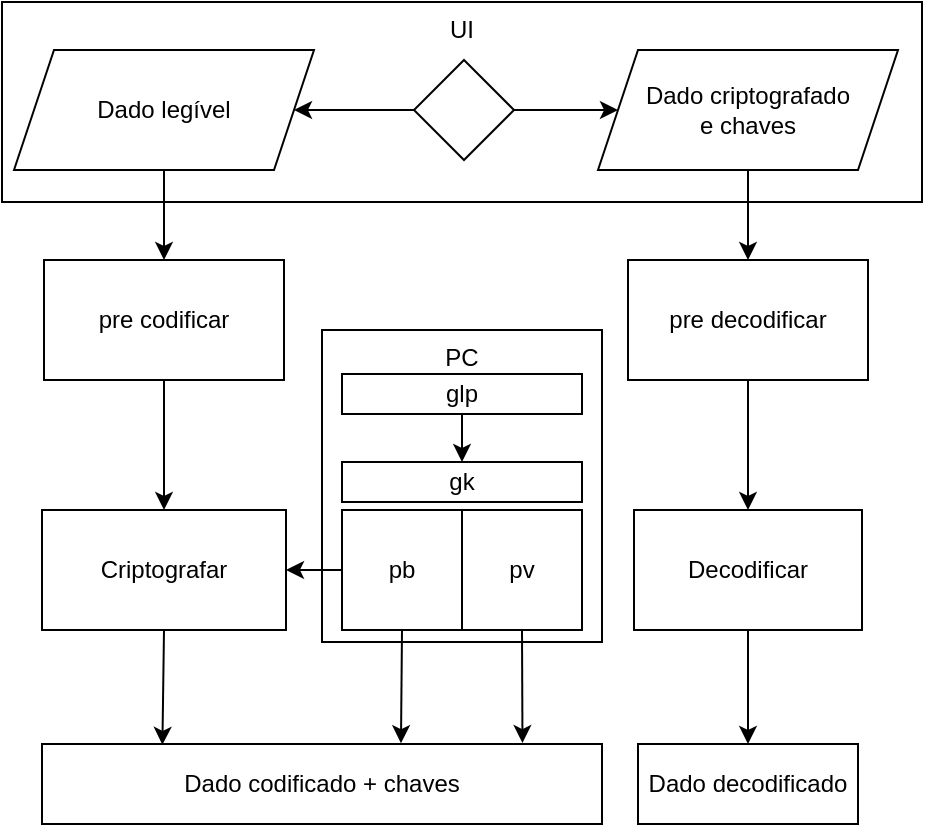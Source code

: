 <mxfile version="13.6.2" type="device"><diagram id="ZgJYvAKePHgJENaf2G8T" name="Page-1"><mxGraphModel dx="868" dy="544" grid="1" gridSize="10" guides="1" tooltips="1" connect="1" arrows="1" fold="1" page="1" pageScale="1" pageWidth="827" pageHeight="1169" math="0" shadow="0"><root><mxCell id="0"/><mxCell id="1" parent="0"/><mxCell id="DAGMYoA9CPiiLYI77CPR-4" value="PC" style="rounded=0;whiteSpace=wrap;html=1;verticalAlign=top;" vertex="1" parent="1"><mxGeometry x="420" y="280" width="140" height="156" as="geometry"/></mxCell><mxCell id="DAGMYoA9CPiiLYI77CPR-1" value="gk" style="rounded=0;whiteSpace=wrap;html=1;" vertex="1" parent="1"><mxGeometry x="430" y="346" width="120" height="20" as="geometry"/></mxCell><mxCell id="DAGMYoA9CPiiLYI77CPR-38" value="" style="edgeStyle=orthogonalEdgeStyle;rounded=0;orthogonalLoop=1;jettySize=auto;html=1;" edge="1" parent="1" source="DAGMYoA9CPiiLYI77CPR-2" target="DAGMYoA9CPiiLYI77CPR-10"><mxGeometry relative="1" as="geometry"/></mxCell><mxCell id="DAGMYoA9CPiiLYI77CPR-2" value="pb" style="rounded=0;whiteSpace=wrap;html=1;" vertex="1" parent="1"><mxGeometry x="430" y="370" width="60" height="60" as="geometry"/></mxCell><mxCell id="DAGMYoA9CPiiLYI77CPR-3" value="pv" style="rounded=0;whiteSpace=wrap;html=1;" vertex="1" parent="1"><mxGeometry x="490" y="370" width="60" height="60" as="geometry"/></mxCell><mxCell id="DAGMYoA9CPiiLYI77CPR-6" value="UI" style="rounded=0;whiteSpace=wrap;html=1;verticalAlign=top;" vertex="1" parent="1"><mxGeometry x="260" y="116" width="460" height="100" as="geometry"/></mxCell><mxCell id="DAGMYoA9CPiiLYI77CPR-31" value="" style="edgeStyle=orthogonalEdgeStyle;rounded=0;orthogonalLoop=1;jettySize=auto;html=1;" edge="1" parent="1" source="DAGMYoA9CPiiLYI77CPR-8" target="DAGMYoA9CPiiLYI77CPR-10"><mxGeometry relative="1" as="geometry"/></mxCell><mxCell id="DAGMYoA9CPiiLYI77CPR-8" value="pre codificar" style="rounded=0;whiteSpace=wrap;html=1;" vertex="1" parent="1"><mxGeometry x="281" y="245" width="120" height="60" as="geometry"/></mxCell><mxCell id="DAGMYoA9CPiiLYI77CPR-10" value="Criptografar" style="rounded=0;whiteSpace=wrap;html=1;" vertex="1" parent="1"><mxGeometry x="280" y="370" width="122" height="60" as="geometry"/></mxCell><mxCell id="DAGMYoA9CPiiLYI77CPR-18" value="" style="edgeStyle=orthogonalEdgeStyle;rounded=0;orthogonalLoop=1;jettySize=auto;html=1;" edge="1" parent="1" source="DAGMYoA9CPiiLYI77CPR-13" target="DAGMYoA9CPiiLYI77CPR-17"><mxGeometry relative="1" as="geometry"/></mxCell><mxCell id="DAGMYoA9CPiiLYI77CPR-19" value="" style="edgeStyle=orthogonalEdgeStyle;rounded=0;orthogonalLoop=1;jettySize=auto;html=1;" edge="1" parent="1" source="DAGMYoA9CPiiLYI77CPR-13" target="DAGMYoA9CPiiLYI77CPR-16"><mxGeometry relative="1" as="geometry"/></mxCell><mxCell id="DAGMYoA9CPiiLYI77CPR-13" value="" style="rhombus;whiteSpace=wrap;html=1;" vertex="1" parent="1"><mxGeometry x="466" y="145" width="50" height="50" as="geometry"/></mxCell><mxCell id="DAGMYoA9CPiiLYI77CPR-22" value="" style="edgeStyle=orthogonalEdgeStyle;rounded=0;orthogonalLoop=1;jettySize=auto;html=1;" edge="1" parent="1" source="DAGMYoA9CPiiLYI77CPR-16" target="DAGMYoA9CPiiLYI77CPR-21"><mxGeometry relative="1" as="geometry"/></mxCell><mxCell id="DAGMYoA9CPiiLYI77CPR-16" value="Dado criptografado &lt;br&gt;e chaves" style="shape=parallelogram;perimeter=parallelogramPerimeter;whiteSpace=wrap;html=1;fixedSize=1;" vertex="1" parent="1"><mxGeometry x="558" y="140" width="150" height="60" as="geometry"/></mxCell><mxCell id="DAGMYoA9CPiiLYI77CPR-20" value="" style="edgeStyle=orthogonalEdgeStyle;rounded=0;orthogonalLoop=1;jettySize=auto;html=1;" edge="1" parent="1" source="DAGMYoA9CPiiLYI77CPR-17" target="DAGMYoA9CPiiLYI77CPR-8"><mxGeometry relative="1" as="geometry"/></mxCell><mxCell id="DAGMYoA9CPiiLYI77CPR-17" value="Dado legível" style="shape=parallelogram;perimeter=parallelogramPerimeter;whiteSpace=wrap;html=1;fixedSize=1;" vertex="1" parent="1"><mxGeometry x="266" y="140" width="150" height="60" as="geometry"/></mxCell><mxCell id="DAGMYoA9CPiiLYI77CPR-37" value="" style="edgeStyle=orthogonalEdgeStyle;rounded=0;orthogonalLoop=1;jettySize=auto;html=1;" edge="1" parent="1" source="DAGMYoA9CPiiLYI77CPR-21" target="DAGMYoA9CPiiLYI77CPR-23"><mxGeometry relative="1" as="geometry"/></mxCell><mxCell id="DAGMYoA9CPiiLYI77CPR-21" value="pre decodificar" style="rounded=0;whiteSpace=wrap;html=1;" vertex="1" parent="1"><mxGeometry x="573" y="245" width="120" height="60" as="geometry"/></mxCell><mxCell id="DAGMYoA9CPiiLYI77CPR-23" value="Decodificar" style="rounded=0;whiteSpace=wrap;html=1;" vertex="1" parent="1"><mxGeometry x="576" y="370" width="114" height="60" as="geometry"/></mxCell><mxCell id="DAGMYoA9CPiiLYI77CPR-40" value="glp" style="rounded=0;whiteSpace=wrap;html=1;" vertex="1" parent="1"><mxGeometry x="430" y="302" width="120" height="20" as="geometry"/></mxCell><mxCell id="DAGMYoA9CPiiLYI77CPR-44" value="" style="endArrow=classic;html=1;exitX=0.5;exitY=1;exitDx=0;exitDy=0;" edge="1" parent="1" source="DAGMYoA9CPiiLYI77CPR-40" target="DAGMYoA9CPiiLYI77CPR-1"><mxGeometry width="50" height="50" relative="1" as="geometry"><mxPoint x="460" y="370" as="sourcePoint"/><mxPoint x="510" y="320" as="targetPoint"/></mxGeometry></mxCell><mxCell id="DAGMYoA9CPiiLYI77CPR-45" value="&lt;font face=&quot;Helvetica&quot;&gt;Dado codificado + chaves&lt;/font&gt;" style="rounded=0;whiteSpace=wrap;html=1;fontFamily=Comic Sans MS;fillColor=none;" vertex="1" parent="1"><mxGeometry x="280" y="487" width="280" height="40" as="geometry"/></mxCell><mxCell id="DAGMYoA9CPiiLYI77CPR-47" value="&lt;font face=&quot;Helvetica&quot;&gt;Dado decodificado&lt;/font&gt;" style="rounded=0;whiteSpace=wrap;html=1;fontFamily=Comic Sans MS;fillColor=none;" vertex="1" parent="1"><mxGeometry x="578" y="487" width="110" height="40" as="geometry"/></mxCell><mxCell id="DAGMYoA9CPiiLYI77CPR-48" value="" style="endArrow=classic;html=1;fontFamily=Comic Sans MS;exitX=0.5;exitY=1;exitDx=0;exitDy=0;entryX=0.215;entryY=0.01;entryDx=0;entryDy=0;entryPerimeter=0;" edge="1" parent="1" source="DAGMYoA9CPiiLYI77CPR-10" target="DAGMYoA9CPiiLYI77CPR-45"><mxGeometry width="50" height="50" relative="1" as="geometry"><mxPoint x="460" y="440" as="sourcePoint"/><mxPoint x="510" y="390" as="targetPoint"/></mxGeometry></mxCell><mxCell id="DAGMYoA9CPiiLYI77CPR-49" value="" style="endArrow=classic;html=1;fontFamily=Comic Sans MS;exitX=0.5;exitY=1;exitDx=0;exitDy=0;entryX=0.5;entryY=0;entryDx=0;entryDy=0;" edge="1" parent="1" source="DAGMYoA9CPiiLYI77CPR-23" target="DAGMYoA9CPiiLYI77CPR-47"><mxGeometry width="50" height="50" relative="1" as="geometry"><mxPoint x="460" y="440" as="sourcePoint"/><mxPoint x="510" y="390" as="targetPoint"/></mxGeometry></mxCell><mxCell id="DAGMYoA9CPiiLYI77CPR-58" value="" style="endArrow=classic;html=1;fontFamily=Comic Sans MS;exitX=0.5;exitY=1;exitDx=0;exitDy=0;entryX=0.641;entryY=-0.01;entryDx=0;entryDy=0;entryPerimeter=0;" edge="1" parent="1" source="DAGMYoA9CPiiLYI77CPR-2" target="DAGMYoA9CPiiLYI77CPR-45"><mxGeometry width="50" height="50" relative="1" as="geometry"><mxPoint x="410" y="450" as="sourcePoint"/><mxPoint x="470" y="500" as="targetPoint"/></mxGeometry></mxCell><mxCell id="DAGMYoA9CPiiLYI77CPR-59" value="" style="endArrow=classic;html=1;fontFamily=Comic Sans MS;exitX=0.5;exitY=1;exitDx=0;exitDy=0;entryX=0.858;entryY=-0.012;entryDx=0;entryDy=0;entryPerimeter=0;" edge="1" parent="1" source="DAGMYoA9CPiiLYI77CPR-3" target="DAGMYoA9CPiiLYI77CPR-45"><mxGeometry width="50" height="50" relative="1" as="geometry"><mxPoint x="450" y="460" as="sourcePoint"/><mxPoint x="500" y="410" as="targetPoint"/></mxGeometry></mxCell></root></mxGraphModel></diagram></mxfile>